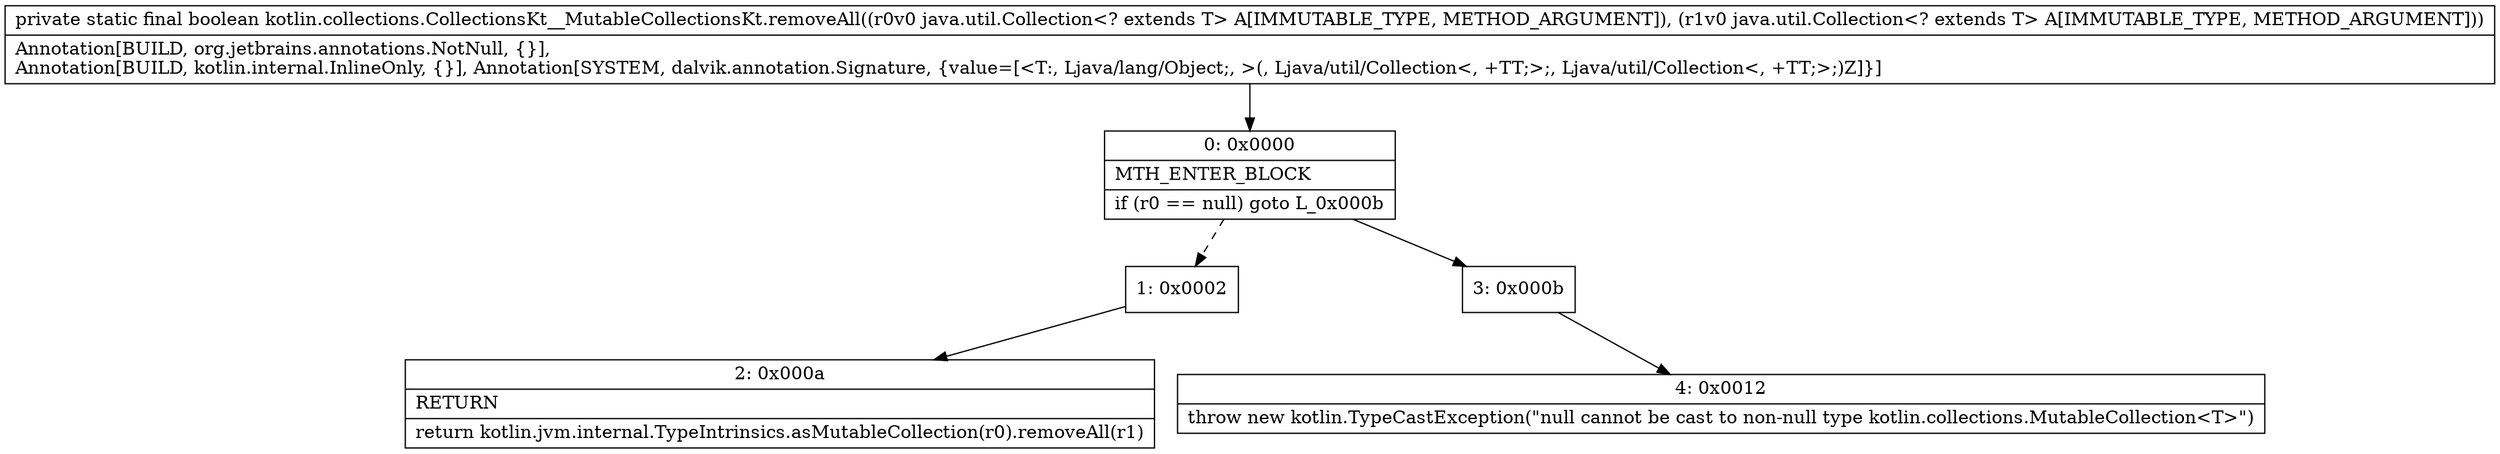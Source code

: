 digraph "CFG forkotlin.collections.CollectionsKt__MutableCollectionsKt.removeAll(Ljava\/util\/Collection;Ljava\/util\/Collection;)Z" {
Node_0 [shape=record,label="{0\:\ 0x0000|MTH_ENTER_BLOCK\l|if (r0 == null) goto L_0x000b\l}"];
Node_1 [shape=record,label="{1\:\ 0x0002}"];
Node_2 [shape=record,label="{2\:\ 0x000a|RETURN\l|return kotlin.jvm.internal.TypeIntrinsics.asMutableCollection(r0).removeAll(r1)\l}"];
Node_3 [shape=record,label="{3\:\ 0x000b}"];
Node_4 [shape=record,label="{4\:\ 0x0012|throw new kotlin.TypeCastException(\"null cannot be cast to non\-null type kotlin.collections.MutableCollection\<T\>\")\l}"];
MethodNode[shape=record,label="{private static final boolean kotlin.collections.CollectionsKt__MutableCollectionsKt.removeAll((r0v0 java.util.Collection\<? extends T\> A[IMMUTABLE_TYPE, METHOD_ARGUMENT]), (r1v0 java.util.Collection\<? extends T\> A[IMMUTABLE_TYPE, METHOD_ARGUMENT]))  | Annotation[BUILD, org.jetbrains.annotations.NotNull, \{\}], \lAnnotation[BUILD, kotlin.internal.InlineOnly, \{\}], Annotation[SYSTEM, dalvik.annotation.Signature, \{value=[\<T:, Ljava\/lang\/Object;, \>(, Ljava\/util\/Collection\<, +TT;\>;, Ljava\/util\/Collection\<, +TT;\>;)Z]\}]\l}"];
MethodNode -> Node_0;
Node_0 -> Node_1[style=dashed];
Node_0 -> Node_3;
Node_1 -> Node_2;
Node_3 -> Node_4;
}

